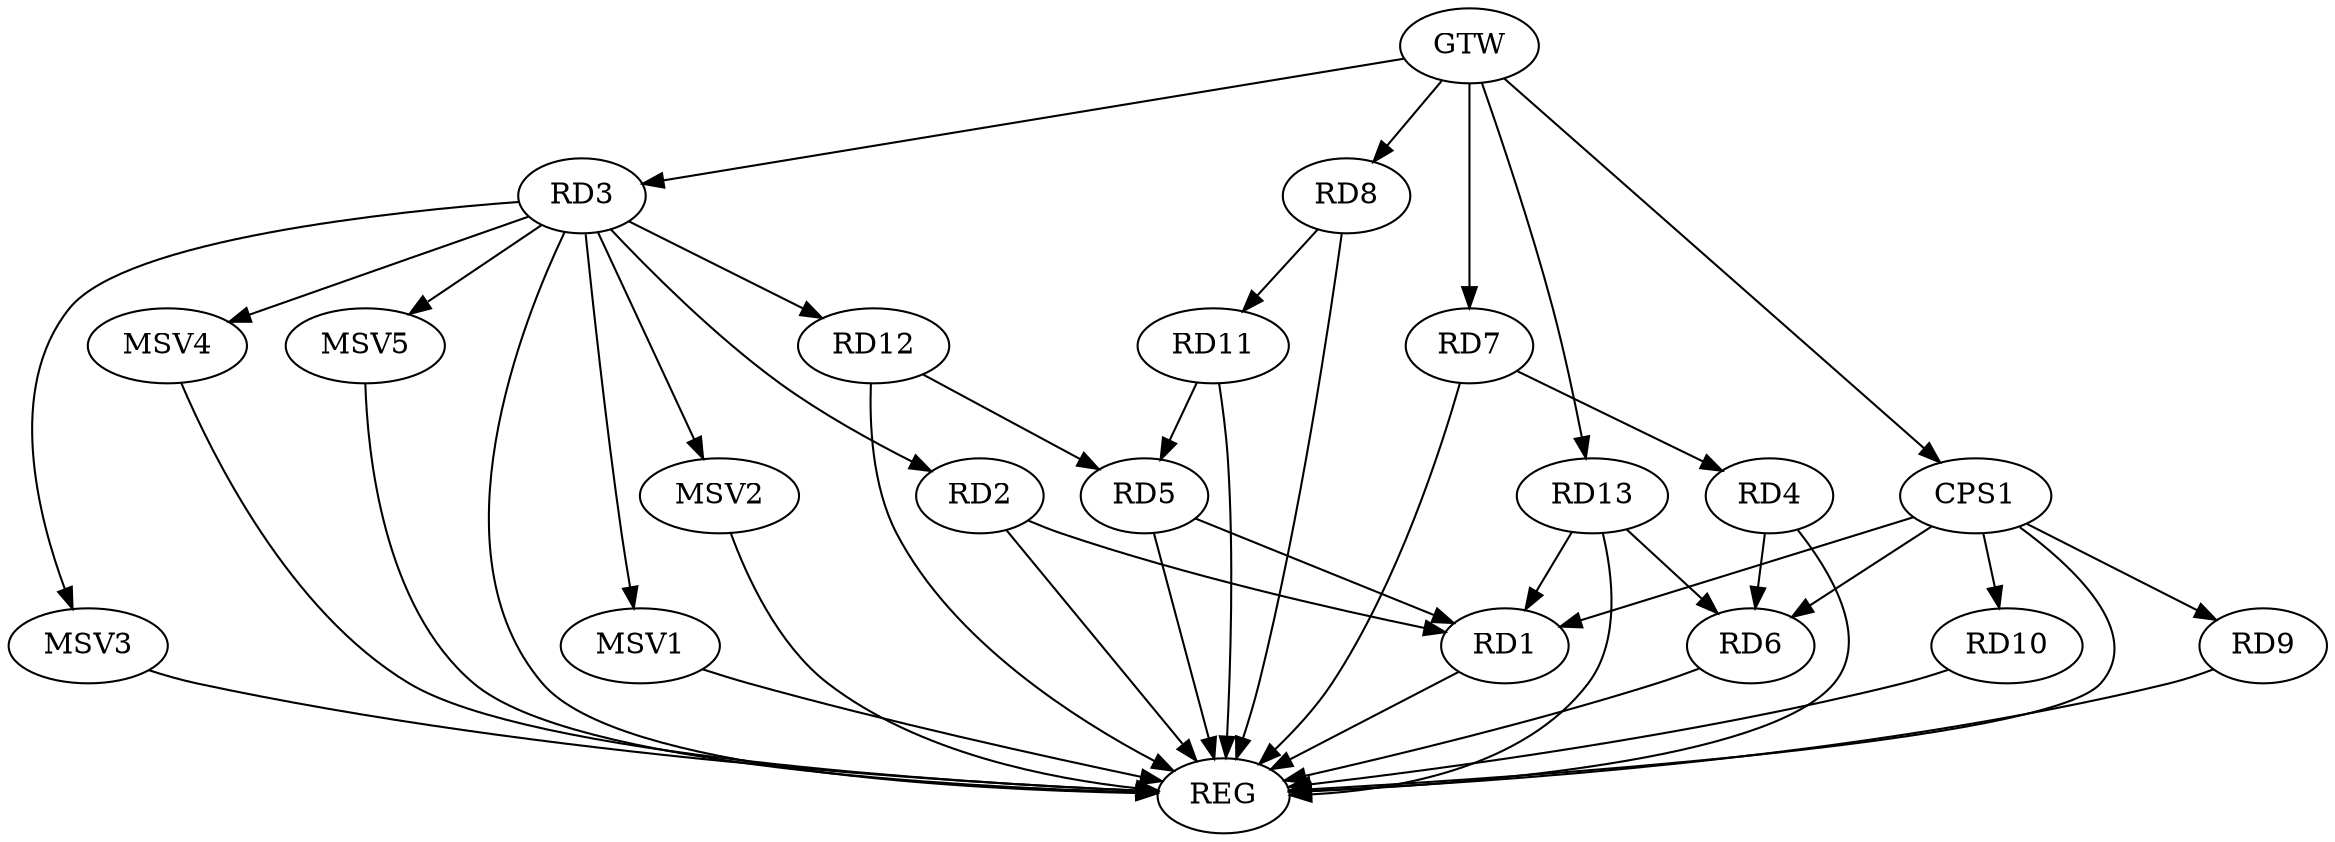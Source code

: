 strict digraph G {
  RD1 [ label="RD1" ];
  RD2 [ label="RD2" ];
  RD3 [ label="RD3" ];
  RD4 [ label="RD4" ];
  RD5 [ label="RD5" ];
  RD6 [ label="RD6" ];
  RD7 [ label="RD7" ];
  RD8 [ label="RD8" ];
  RD9 [ label="RD9" ];
  RD10 [ label="RD10" ];
  RD11 [ label="RD11" ];
  RD12 [ label="RD12" ];
  RD13 [ label="RD13" ];
  CPS1 [ label="CPS1" ];
  GTW [ label="GTW" ];
  REG [ label="REG" ];
  MSV1 [ label="MSV1" ];
  MSV2 [ label="MSV2" ];
  MSV3 [ label="MSV3" ];
  MSV4 [ label="MSV4" ];
  MSV5 [ label="MSV5" ];
  RD2 -> RD1;
  RD5 -> RD1;
  RD13 -> RD1;
  RD3 -> RD2;
  RD3 -> RD12;
  RD4 -> RD6;
  RD7 -> RD4;
  RD11 -> RD5;
  RD12 -> RD5;
  RD13 -> RD6;
  RD8 -> RD11;
  CPS1 -> RD1;
  CPS1 -> RD6;
  CPS1 -> RD9;
  CPS1 -> RD10;
  GTW -> RD3;
  GTW -> RD7;
  GTW -> RD8;
  GTW -> RD13;
  GTW -> CPS1;
  RD1 -> REG;
  RD2 -> REG;
  RD3 -> REG;
  RD4 -> REG;
  RD5 -> REG;
  RD6 -> REG;
  RD7 -> REG;
  RD8 -> REG;
  RD9 -> REG;
  RD10 -> REG;
  RD11 -> REG;
  RD12 -> REG;
  RD13 -> REG;
  CPS1 -> REG;
  RD3 -> MSV1;
  MSV1 -> REG;
  RD3 -> MSV2;
  MSV2 -> REG;
  RD3 -> MSV3;
  MSV3 -> REG;
  RD3 -> MSV4;
  RD3 -> MSV5;
  MSV4 -> REG;
  MSV5 -> REG;
}

